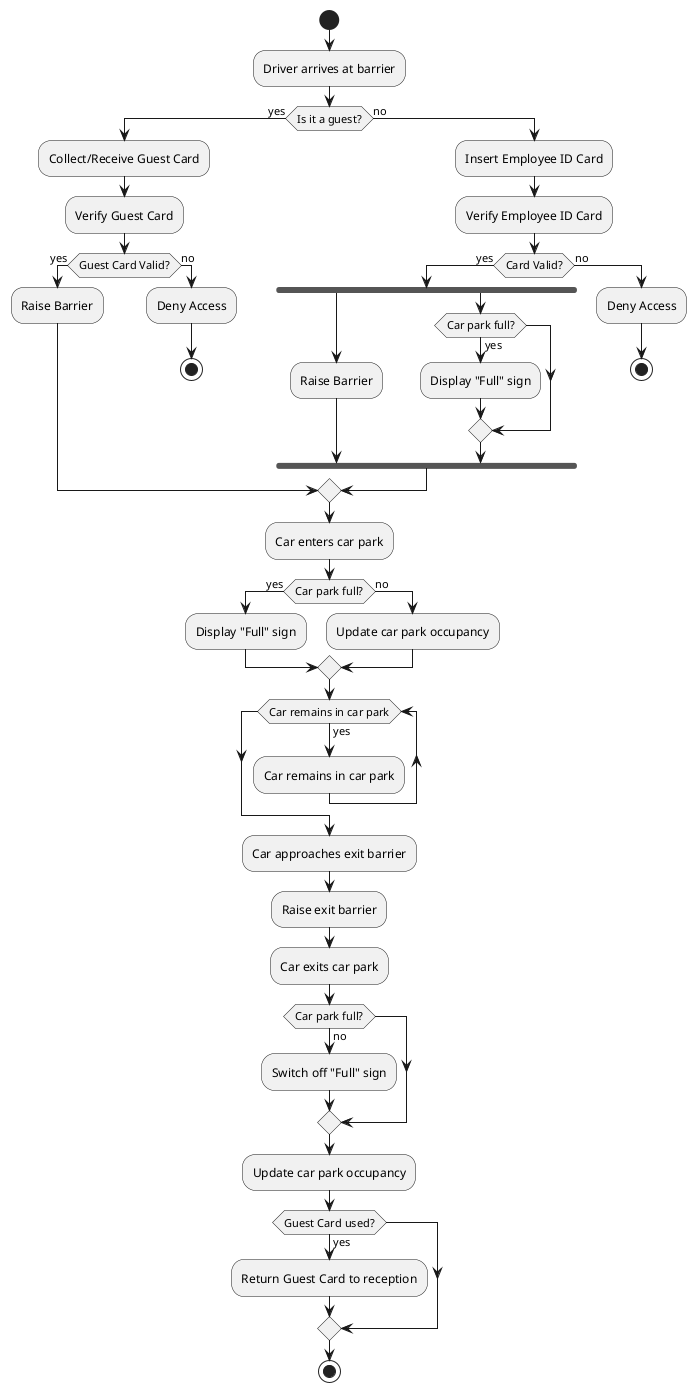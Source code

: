 @startuml
start

:Driver arrives at barrier;

if (Is it a guest?) then (yes)
    :Collect/Receive Guest Card;
    :Verify Guest Card;
    if (Guest Card Valid?) then (yes)
        :Raise Barrier;
    else (no)
        :Deny Access;
        stop
    endif
else (no)
    :Insert Employee ID Card;
    :Verify Employee ID Card;
    if (Card Valid?) then (yes)
        fork
            :Raise Barrier;
        fork again
            if (Car park full?) then (yes)
                :Display "Full" sign;
            endif
        end fork
    else (no)
        :Deny Access;
        stop
    endif
endif

:Car enters car park;

if (Car park full?) then (yes)
    :Display "Full" sign;
else (no)
    :Update car park occupancy;
endif

while (Car remains in car park) is (yes)
    :Car remains in car park;
endwhile

:Car approaches exit barrier;
:Raise exit barrier;
:Car exits car park;

if (Car park full?) then (no)
    :Switch off "Full" sign;
endif

:Update car park occupancy;

if (Guest Card used?) then (yes)
    :Return Guest Card to reception;
endif

stop
@enduml